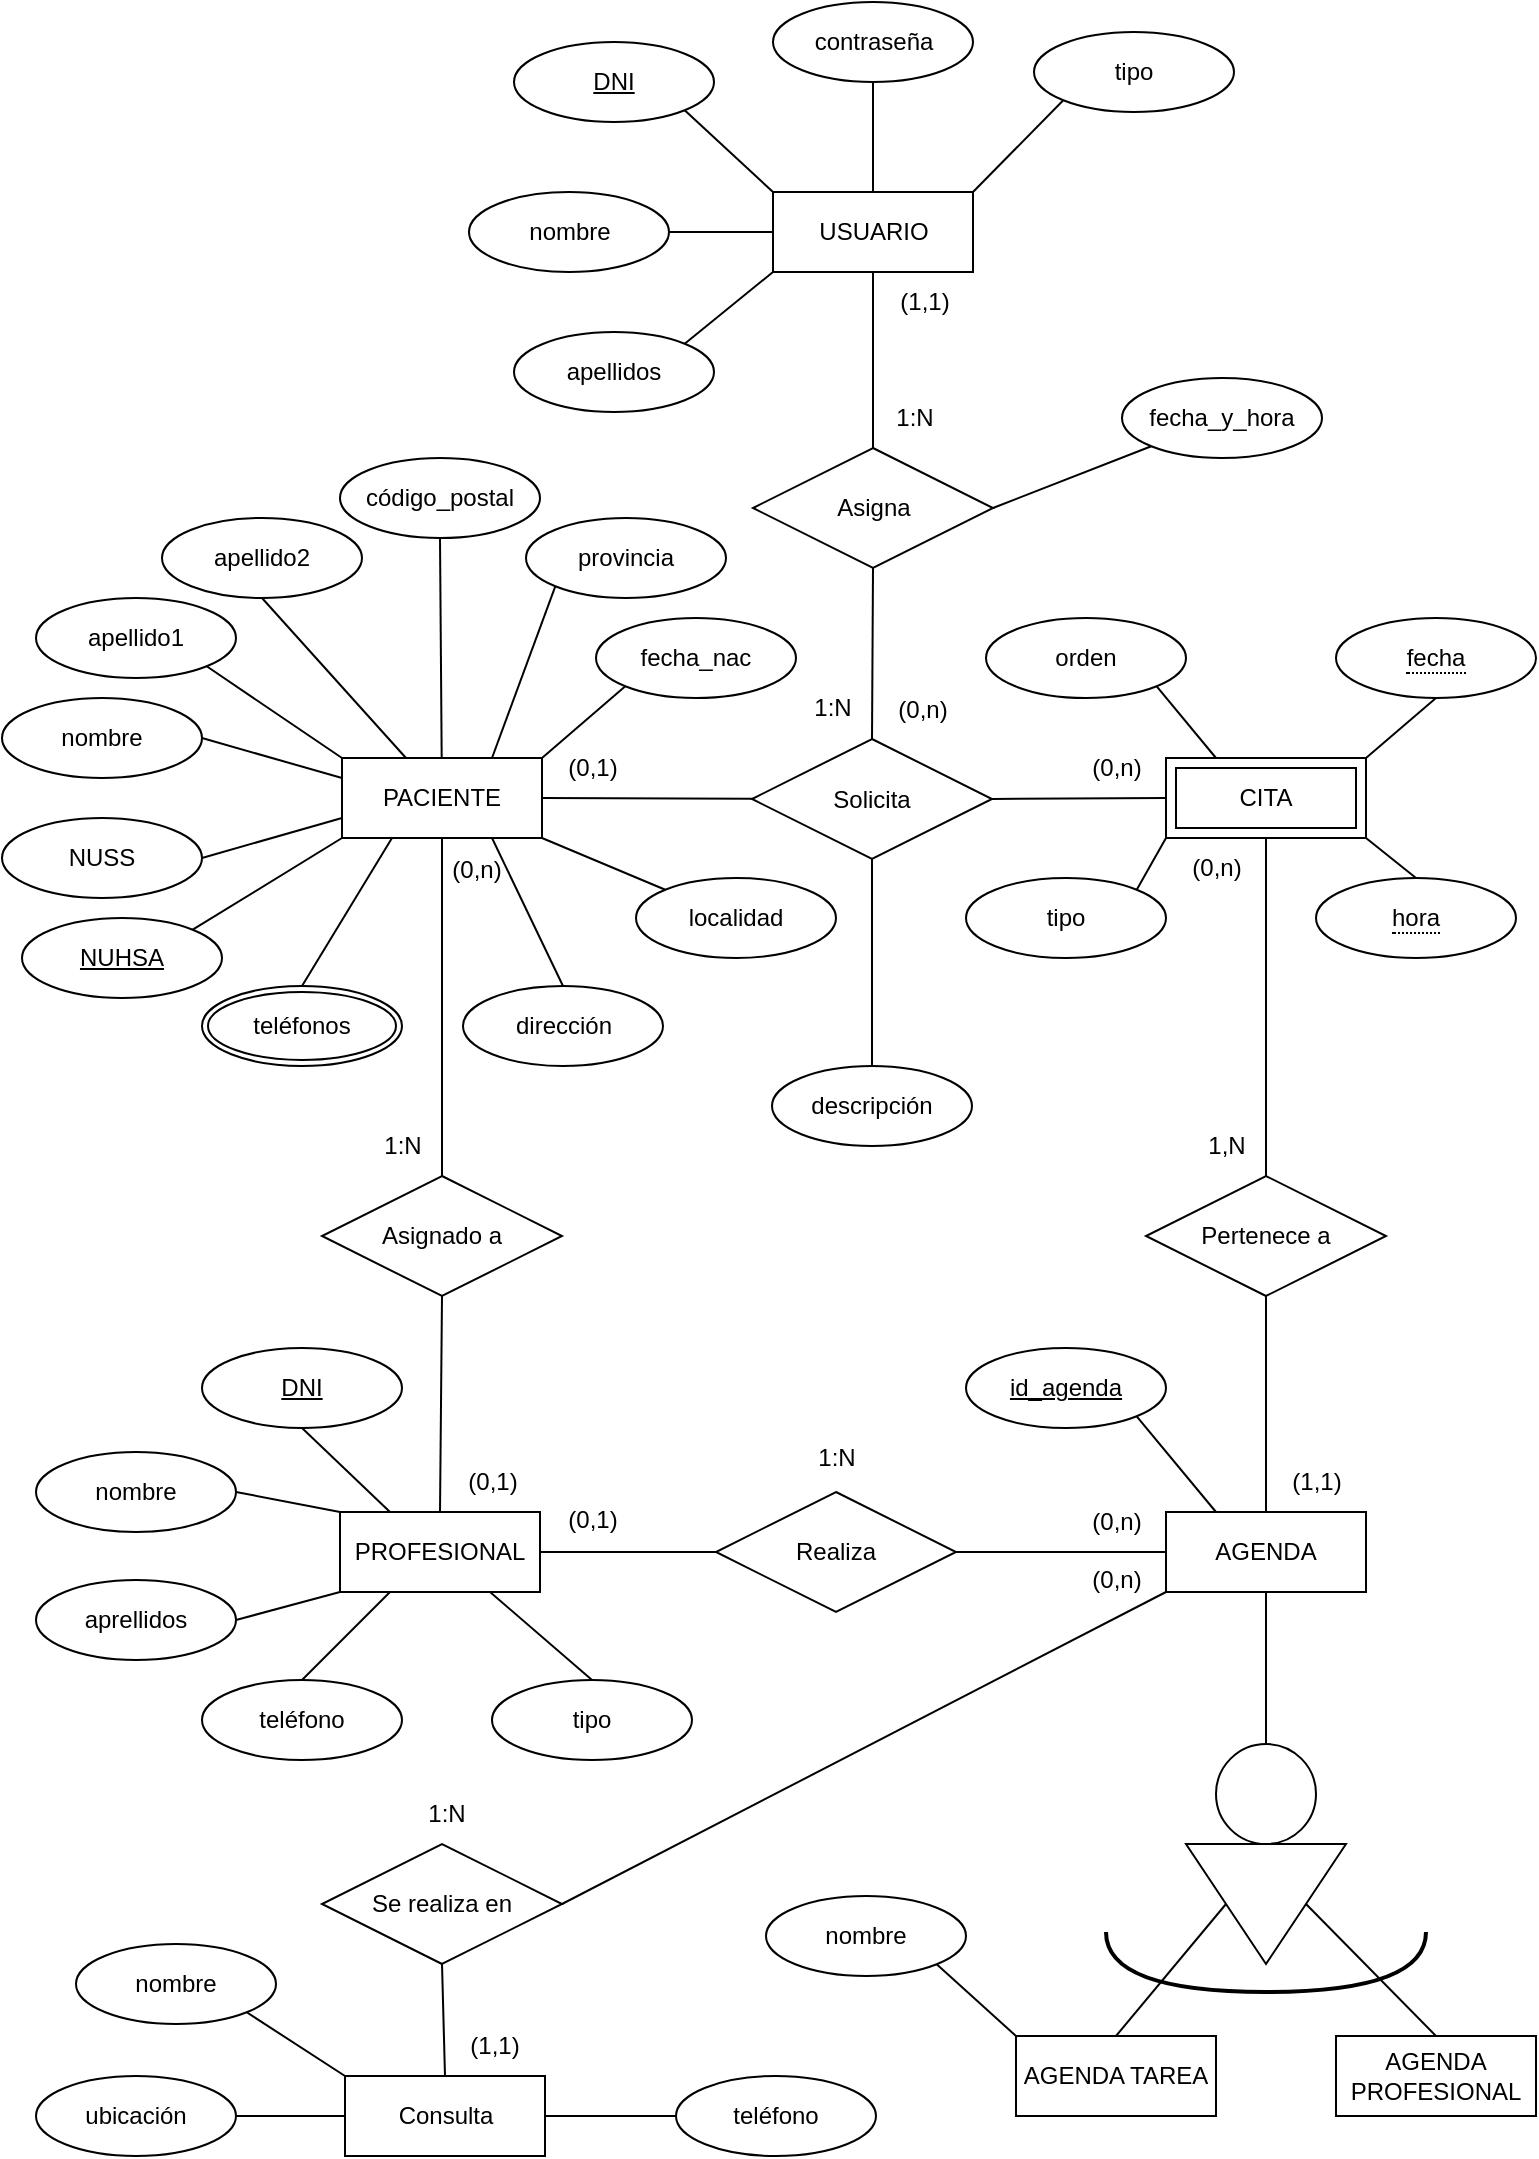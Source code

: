<mxfile version="20.5.3" type="github">
  <diagram id="R2lEEEUBdFMjLlhIrx00" name="Page-1">
    <mxGraphModel dx="1422" dy="715" grid="1" gridSize="10" guides="1" tooltips="1" connect="1" arrows="1" fold="1" page="1" pageScale="1" pageWidth="827" pageHeight="1169" math="0" shadow="0" extFonts="Permanent Marker^https://fonts.googleapis.com/css?family=Permanent+Marker">
      <root>
        <mxCell id="0" />
        <mxCell id="1" parent="0" />
        <mxCell id="TmSD7UhLPy2CCh7BKd5N-5" value="PACIENTE" style="whiteSpace=wrap;html=1;align=center;" parent="1" vertex="1">
          <mxGeometry x="194" y="413" width="100" height="40" as="geometry" />
        </mxCell>
        <mxCell id="TmSD7UhLPy2CCh7BKd5N-8" value="&lt;div&gt;Solicita&lt;/div&gt;" style="shape=rhombus;perimeter=rhombusPerimeter;whiteSpace=wrap;html=1;align=center;" parent="1" vertex="1">
          <mxGeometry x="399" y="403.5" width="120" height="60" as="geometry" />
        </mxCell>
        <mxCell id="TmSD7UhLPy2CCh7BKd5N-9" value="" style="endArrow=none;html=1;rounded=0;exitX=1;exitY=0.5;exitDx=0;exitDy=0;" parent="1" source="TmSD7UhLPy2CCh7BKd5N-5" target="TmSD7UhLPy2CCh7BKd5N-8" edge="1">
          <mxGeometry relative="1" as="geometry">
            <mxPoint x="351" y="633" as="sourcePoint" />
            <mxPoint x="511" y="633" as="targetPoint" />
          </mxGeometry>
        </mxCell>
        <mxCell id="TmSD7UhLPy2CCh7BKd5N-10" value="" style="endArrow=none;html=1;rounded=0;exitX=1;exitY=0.5;exitDx=0;exitDy=0;entryX=0;entryY=0.5;entryDx=0;entryDy=0;" parent="1" source="TmSD7UhLPy2CCh7BKd5N-8" target="TmSD7UhLPy2CCh7BKd5N-52" edge="1">
          <mxGeometry relative="1" as="geometry">
            <mxPoint x="351" y="633" as="sourcePoint" />
            <mxPoint x="671" y="433" as="targetPoint" />
          </mxGeometry>
        </mxCell>
        <mxCell id="TmSD7UhLPy2CCh7BKd5N-11" value="&lt;div&gt;descripción&lt;/div&gt;" style="ellipse;whiteSpace=wrap;html=1;align=center;" parent="1" vertex="1">
          <mxGeometry x="409" y="567" width="100" height="40" as="geometry" />
        </mxCell>
        <mxCell id="TmSD7UhLPy2CCh7BKd5N-12" value="" style="endArrow=none;html=1;rounded=0;entryX=0.5;entryY=1;entryDx=0;entryDy=0;" parent="1" source="TmSD7UhLPy2CCh7BKd5N-11" target="TmSD7UhLPy2CCh7BKd5N-8" edge="1">
          <mxGeometry relative="1" as="geometry">
            <mxPoint x="352" y="635.5" as="sourcePoint" />
            <mxPoint x="512" y="635.5" as="targetPoint" />
          </mxGeometry>
        </mxCell>
        <mxCell id="TmSD7UhLPy2CCh7BKd5N-13" value="(0,1)" style="text;html=1;align=center;verticalAlign=middle;resizable=0;points=[];autosize=1;strokeColor=none;fillColor=none;" parent="1" vertex="1">
          <mxGeometry x="294" y="403" width="50" height="30" as="geometry" />
        </mxCell>
        <mxCell id="TmSD7UhLPy2CCh7BKd5N-14" value="(0,n)" style="text;html=1;align=center;verticalAlign=middle;resizable=0;points=[];autosize=1;strokeColor=none;fillColor=none;" parent="1" vertex="1">
          <mxGeometry x="556" y="403" width="50" height="30" as="geometry" />
        </mxCell>
        <mxCell id="TmSD7UhLPy2CCh7BKd5N-17" value="1:N" style="text;html=1;align=center;verticalAlign=middle;resizable=0;points=[];autosize=1;strokeColor=none;fillColor=none;" parent="1" vertex="1">
          <mxGeometry x="419" y="373" width="40" height="30" as="geometry" />
        </mxCell>
        <mxCell id="TmSD7UhLPy2CCh7BKd5N-20" value="Pertenece a" style="shape=rhombus;perimeter=rhombusPerimeter;whiteSpace=wrap;html=1;align=center;direction=west;" parent="1" vertex="1">
          <mxGeometry x="596" y="622" width="120" height="60" as="geometry" />
        </mxCell>
        <mxCell id="TmSD7UhLPy2CCh7BKd5N-21" value="" style="endArrow=none;html=1;rounded=0;entryX=0.5;entryY=1;entryDx=0;entryDy=0;exitX=0.5;exitY=1;exitDx=0;exitDy=0;" parent="1" source="TmSD7UhLPy2CCh7BKd5N-52" target="TmSD7UhLPy2CCh7BKd5N-20" edge="1">
          <mxGeometry relative="1" as="geometry">
            <mxPoint x="706" y="365" as="sourcePoint" />
            <mxPoint x="716" y="475" as="targetPoint" />
          </mxGeometry>
        </mxCell>
        <mxCell id="TmSD7UhLPy2CCh7BKd5N-25" value="" style="endArrow=none;html=1;rounded=0;exitX=0.5;exitY=0;exitDx=0;exitDy=0;entryX=0.5;entryY=0;entryDx=0;entryDy=0;" parent="1" source="TmSD7UhLPy2CCh7BKd5N-20" target="TmSD7UhLPy2CCh7BKd5N-53" edge="1">
          <mxGeometry relative="1" as="geometry">
            <mxPoint x="791" y="870" as="sourcePoint" />
            <mxPoint x="1376" y="602" as="targetPoint" />
          </mxGeometry>
        </mxCell>
        <mxCell id="TmSD7UhLPy2CCh7BKd5N-27" value="&lt;div&gt;NUHSA&lt;/div&gt;" style="ellipse;whiteSpace=wrap;html=1;align=center;fontStyle=4;" parent="1" vertex="1">
          <mxGeometry x="34" y="493" width="100" height="40" as="geometry" />
        </mxCell>
        <mxCell id="TmSD7UhLPy2CCh7BKd5N-28" value="&lt;div&gt;NUSS&lt;/div&gt;" style="ellipse;whiteSpace=wrap;html=1;align=center;" parent="1" vertex="1">
          <mxGeometry x="24" y="443" width="100" height="40" as="geometry" />
        </mxCell>
        <mxCell id="TmSD7UhLPy2CCh7BKd5N-30" value="" style="endArrow=none;html=1;rounded=0;exitX=1;exitY=0;exitDx=0;exitDy=0;entryX=0;entryY=1;entryDx=0;entryDy=0;" parent="1" source="TmSD7UhLPy2CCh7BKd5N-27" target="TmSD7UhLPy2CCh7BKd5N-5" edge="1">
          <mxGeometry relative="1" as="geometry">
            <mxPoint x="244" y="563" as="sourcePoint" />
            <mxPoint x="454" y="543" as="targetPoint" />
          </mxGeometry>
        </mxCell>
        <mxCell id="TmSD7UhLPy2CCh7BKd5N-33" value="" style="endArrow=none;html=1;rounded=0;exitX=1;exitY=0.5;exitDx=0;exitDy=0;" parent="1" source="TmSD7UhLPy2CCh7BKd5N-28" edge="1">
          <mxGeometry relative="1" as="geometry">
            <mxPoint x="294" y="643" as="sourcePoint" />
            <mxPoint x="194" y="443" as="targetPoint" />
          </mxGeometry>
        </mxCell>
        <mxCell id="TmSD7UhLPy2CCh7BKd5N-34" value="nombre" style="ellipse;whiteSpace=wrap;html=1;align=center;" parent="1" vertex="1">
          <mxGeometry x="24" y="383" width="100" height="40" as="geometry" />
        </mxCell>
        <mxCell id="TmSD7UhLPy2CCh7BKd5N-35" value="apellido1" style="ellipse;whiteSpace=wrap;html=1;align=center;" parent="1" vertex="1">
          <mxGeometry x="41" y="333" width="100" height="40" as="geometry" />
        </mxCell>
        <mxCell id="TmSD7UhLPy2CCh7BKd5N-36" value="&lt;div&gt;apellido2&lt;/div&gt;" style="ellipse;whiteSpace=wrap;html=1;align=center;" parent="1" vertex="1">
          <mxGeometry x="104" y="293" width="100" height="40" as="geometry" />
        </mxCell>
        <mxCell id="TmSD7UhLPy2CCh7BKd5N-37" value="" style="endArrow=none;html=1;rounded=0;exitX=1;exitY=0.5;exitDx=0;exitDy=0;" parent="1" source="TmSD7UhLPy2CCh7BKd5N-34" edge="1">
          <mxGeometry relative="1" as="geometry">
            <mxPoint x="294" y="573" as="sourcePoint" />
            <mxPoint x="194" y="423" as="targetPoint" />
          </mxGeometry>
        </mxCell>
        <mxCell id="TmSD7UhLPy2CCh7BKd5N-38" value="" style="endArrow=none;html=1;rounded=0;entryX=0;entryY=0;entryDx=0;entryDy=0;exitX=1;exitY=1;exitDx=0;exitDy=0;" parent="1" source="TmSD7UhLPy2CCh7BKd5N-35" target="TmSD7UhLPy2CCh7BKd5N-5" edge="1">
          <mxGeometry relative="1" as="geometry">
            <mxPoint x="124" y="357" as="sourcePoint" />
            <mxPoint x="454" y="573" as="targetPoint" />
          </mxGeometry>
        </mxCell>
        <mxCell id="TmSD7UhLPy2CCh7BKd5N-39" value="" style="endArrow=none;html=1;rounded=0;exitX=0.5;exitY=1;exitDx=0;exitDy=0;" parent="1" source="TmSD7UhLPy2CCh7BKd5N-36" target="TmSD7UhLPy2CCh7BKd5N-5" edge="1">
          <mxGeometry relative="1" as="geometry">
            <mxPoint x="294" y="573" as="sourcePoint" />
            <mxPoint x="454" y="573" as="targetPoint" />
          </mxGeometry>
        </mxCell>
        <mxCell id="TmSD7UhLPy2CCh7BKd5N-40" value="teléfonos" style="ellipse;shape=doubleEllipse;margin=3;whiteSpace=wrap;html=1;align=center;" parent="1" vertex="1">
          <mxGeometry x="124" y="527" width="100" height="40" as="geometry" />
        </mxCell>
        <mxCell id="TmSD7UhLPy2CCh7BKd5N-41" value="" style="endArrow=none;html=1;rounded=0;exitX=0.5;exitY=0;exitDx=0;exitDy=0;entryX=0.25;entryY=1;entryDx=0;entryDy=0;" parent="1" source="TmSD7UhLPy2CCh7BKd5N-40" target="TmSD7UhLPy2CCh7BKd5N-5" edge="1">
          <mxGeometry relative="1" as="geometry">
            <mxPoint x="294" y="573" as="sourcePoint" />
            <mxPoint x="454" y="573" as="targetPoint" />
          </mxGeometry>
        </mxCell>
        <mxCell id="TmSD7UhLPy2CCh7BKd5N-42" value="dirección" style="ellipse;whiteSpace=wrap;html=1;align=center;" parent="1" vertex="1">
          <mxGeometry x="254.5" y="527" width="100" height="40" as="geometry" />
        </mxCell>
        <mxCell id="TmSD7UhLPy2CCh7BKd5N-43" value="código_postal" style="ellipse;whiteSpace=wrap;html=1;align=center;" parent="1" vertex="1">
          <mxGeometry x="193" y="263" width="100" height="40" as="geometry" />
        </mxCell>
        <mxCell id="TmSD7UhLPy2CCh7BKd5N-44" value="&lt;div&gt;localidad&lt;/div&gt;" style="ellipse;whiteSpace=wrap;html=1;align=center;" parent="1" vertex="1">
          <mxGeometry x="341" y="473" width="100" height="40" as="geometry" />
        </mxCell>
        <mxCell id="TmSD7UhLPy2CCh7BKd5N-45" value="provincia" style="ellipse;whiteSpace=wrap;html=1;align=center;" parent="1" vertex="1">
          <mxGeometry x="286" y="293" width="100" height="40" as="geometry" />
        </mxCell>
        <mxCell id="TmSD7UhLPy2CCh7BKd5N-46" value="" style="endArrow=none;html=1;rounded=0;entryX=0.5;entryY=1;entryDx=0;entryDy=0;" parent="1" source="TmSD7UhLPy2CCh7BKd5N-5" target="TmSD7UhLPy2CCh7BKd5N-43" edge="1">
          <mxGeometry relative="1" as="geometry">
            <mxPoint x="324" y="573" as="sourcePoint" />
            <mxPoint x="484" y="573" as="targetPoint" />
          </mxGeometry>
        </mxCell>
        <mxCell id="TmSD7UhLPy2CCh7BKd5N-47" value="" style="endArrow=none;html=1;rounded=0;entryX=0;entryY=1;entryDx=0;entryDy=0;exitX=0.75;exitY=0;exitDx=0;exitDy=0;" parent="1" source="TmSD7UhLPy2CCh7BKd5N-5" target="TmSD7UhLPy2CCh7BKd5N-45" edge="1">
          <mxGeometry relative="1" as="geometry">
            <mxPoint x="294" y="413" as="sourcePoint" />
            <mxPoint x="484" y="573" as="targetPoint" />
          </mxGeometry>
        </mxCell>
        <mxCell id="TmSD7UhLPy2CCh7BKd5N-48" value="" style="endArrow=none;html=1;rounded=0;exitX=0.75;exitY=1;exitDx=0;exitDy=0;entryX=0.5;entryY=0;entryDx=0;entryDy=0;" parent="1" source="TmSD7UhLPy2CCh7BKd5N-5" target="TmSD7UhLPy2CCh7BKd5N-42" edge="1">
          <mxGeometry relative="1" as="geometry">
            <mxPoint x="324" y="573" as="sourcePoint" />
            <mxPoint x="484" y="573" as="targetPoint" />
          </mxGeometry>
        </mxCell>
        <mxCell id="TmSD7UhLPy2CCh7BKd5N-49" value="" style="endArrow=none;html=1;rounded=0;exitX=1;exitY=1;exitDx=0;exitDy=0;entryX=0;entryY=0;entryDx=0;entryDy=0;" parent="1" source="TmSD7UhLPy2CCh7BKd5N-5" target="TmSD7UhLPy2CCh7BKd5N-44" edge="1">
          <mxGeometry relative="1" as="geometry">
            <mxPoint x="324" y="573" as="sourcePoint" />
            <mxPoint x="484" y="573" as="targetPoint" />
          </mxGeometry>
        </mxCell>
        <mxCell id="TmSD7UhLPy2CCh7BKd5N-50" value="tipo" style="ellipse;whiteSpace=wrap;html=1;align=center;direction=west;" parent="1" vertex="1">
          <mxGeometry x="506" y="473" width="100" height="40" as="geometry" />
        </mxCell>
        <mxCell id="TmSD7UhLPy2CCh7BKd5N-51" value="&lt;span style=&quot;border-bottom: 1px dotted&quot;&gt;hora&lt;/span&gt;" style="ellipse;whiteSpace=wrap;html=1;align=center;" parent="1" vertex="1">
          <mxGeometry x="681" y="473" width="100" height="40" as="geometry" />
        </mxCell>
        <mxCell id="TmSD7UhLPy2CCh7BKd5N-52" value="CITA" style="shape=ext;margin=3;double=1;whiteSpace=wrap;html=1;align=center;" parent="1" vertex="1">
          <mxGeometry x="606" y="413" width="100" height="40" as="geometry" />
        </mxCell>
        <mxCell id="TmSD7UhLPy2CCh7BKd5N-53" value="&lt;div&gt;AGENDA&lt;/div&gt;" style="whiteSpace=wrap;html=1;align=center;" parent="1" vertex="1">
          <mxGeometry x="606" y="790" width="100" height="40" as="geometry" />
        </mxCell>
        <mxCell id="TmSD7UhLPy2CCh7BKd5N-54" value="(0,n)" style="text;html=1;align=center;verticalAlign=middle;resizable=0;points=[];autosize=1;strokeColor=none;fillColor=none;" parent="1" vertex="1">
          <mxGeometry x="606" y="453" width="50" height="30" as="geometry" />
        </mxCell>
        <mxCell id="TmSD7UhLPy2CCh7BKd5N-56" value="&lt;span style=&quot;border-bottom: 1px dotted&quot;&gt;fecha&lt;/span&gt;" style="ellipse;whiteSpace=wrap;html=1;align=center;" parent="1" vertex="1">
          <mxGeometry x="691" y="343" width="100" height="40" as="geometry" />
        </mxCell>
        <mxCell id="TmSD7UhLPy2CCh7BKd5N-57" value="" style="endArrow=none;html=1;rounded=0;exitX=0;exitY=1;exitDx=0;exitDy=0;entryX=0;entryY=1;entryDx=0;entryDy=0;" parent="1" source="TmSD7UhLPy2CCh7BKd5N-52" target="TmSD7UhLPy2CCh7BKd5N-50" edge="1">
          <mxGeometry relative="1" as="geometry">
            <mxPoint x="671" y="573" as="sourcePoint" />
            <mxPoint x="831" y="573" as="targetPoint" />
          </mxGeometry>
        </mxCell>
        <mxCell id="TmSD7UhLPy2CCh7BKd5N-58" value="" style="endArrow=none;html=1;rounded=0;exitX=1;exitY=1;exitDx=0;exitDy=0;entryX=0.5;entryY=0;entryDx=0;entryDy=0;" parent="1" source="TmSD7UhLPy2CCh7BKd5N-52" target="TmSD7UhLPy2CCh7BKd5N-51" edge="1">
          <mxGeometry relative="1" as="geometry">
            <mxPoint x="671" y="573" as="sourcePoint" />
            <mxPoint x="831" y="573" as="targetPoint" />
          </mxGeometry>
        </mxCell>
        <mxCell id="TmSD7UhLPy2CCh7BKd5N-59" value="" style="endArrow=none;html=1;rounded=0;exitX=0.5;exitY=1;exitDx=0;exitDy=0;entryX=1;entryY=0;entryDx=0;entryDy=0;" parent="1" source="TmSD7UhLPy2CCh7BKd5N-56" target="TmSD7UhLPy2CCh7BKd5N-52" edge="1">
          <mxGeometry relative="1" as="geometry">
            <mxPoint x="671" y="573" as="sourcePoint" />
            <mxPoint x="831" y="573" as="targetPoint" />
          </mxGeometry>
        </mxCell>
        <mxCell id="TmSD7UhLPy2CCh7BKd5N-60" value="1,N" style="text;html=1;align=center;verticalAlign=middle;resizable=0;points=[];autosize=1;strokeColor=none;fillColor=none;" parent="1" vertex="1">
          <mxGeometry x="616" y="592" width="40" height="30" as="geometry" />
        </mxCell>
        <mxCell id="TmSD7UhLPy2CCh7BKd5N-62" value="" style="endArrow=none;html=1;rounded=0;exitX=1;exitY=1;exitDx=0;exitDy=0;entryX=0.25;entryY=0;entryDx=0;entryDy=0;" parent="1" source="TmSD7UhLPy2CCh7BKd5N-63" target="TmSD7UhLPy2CCh7BKd5N-52" edge="1">
          <mxGeometry relative="1" as="geometry">
            <mxPoint x="631" y="323" as="sourcePoint" />
            <mxPoint x="971" y="473" as="targetPoint" />
          </mxGeometry>
        </mxCell>
        <mxCell id="TmSD7UhLPy2CCh7BKd5N-63" value="orden" style="ellipse;whiteSpace=wrap;html=1;align=center;" parent="1" vertex="1">
          <mxGeometry x="516" y="343" width="100" height="40" as="geometry" />
        </mxCell>
        <mxCell id="TmSD7UhLPy2CCh7BKd5N-70" value="(1,1)" style="text;html=1;align=center;verticalAlign=middle;resizable=0;points=[];autosize=1;strokeColor=none;fillColor=none;" parent="1" vertex="1">
          <mxGeometry x="656" y="760" width="50" height="30" as="geometry" />
        </mxCell>
        <mxCell id="TmSD7UhLPy2CCh7BKd5N-71" value="" style="triangle;whiteSpace=wrap;html=1;direction=south;" parent="1" vertex="1">
          <mxGeometry x="616" y="956" width="80" height="60" as="geometry" />
        </mxCell>
        <mxCell id="TmSD7UhLPy2CCh7BKd5N-72" value="" style="endArrow=none;html=1;rounded=0;exitX=0.5;exitY=1;exitDx=0;exitDy=0;entryX=0.5;entryY=0;entryDx=0;entryDy=0;" parent="1" source="TmSD7UhLPy2CCh7BKd5N-53" target="TmSD7UhLPy2CCh7BKd5N-116" edge="1">
          <mxGeometry relative="1" as="geometry">
            <mxPoint x="776" y="800" as="sourcePoint" />
            <mxPoint x="656" y="895" as="targetPoint" />
          </mxGeometry>
        </mxCell>
        <mxCell id="TmSD7UhLPy2CCh7BKd5N-74" value="AGENDA PROFESIONAL" style="whiteSpace=wrap;html=1;align=center;" parent="1" vertex="1">
          <mxGeometry x="691" y="1052" width="100" height="40" as="geometry" />
        </mxCell>
        <mxCell id="TmSD7UhLPy2CCh7BKd5N-75" value="AGENDA TAREA" style="whiteSpace=wrap;html=1;align=center;" parent="1" vertex="1">
          <mxGeometry x="531" y="1052" width="100" height="40" as="geometry" />
        </mxCell>
        <mxCell id="TmSD7UhLPy2CCh7BKd5N-76" value="" style="endArrow=none;html=1;rounded=0;exitX=0.5;exitY=1;exitDx=0;exitDy=0;entryX=0.5;entryY=0;entryDx=0;entryDy=0;" parent="1" source="TmSD7UhLPy2CCh7BKd5N-71" target="TmSD7UhLPy2CCh7BKd5N-75" edge="1">
          <mxGeometry relative="1" as="geometry">
            <mxPoint x="776" y="876" as="sourcePoint" />
            <mxPoint x="566" y="1042" as="targetPoint" />
          </mxGeometry>
        </mxCell>
        <mxCell id="TmSD7UhLPy2CCh7BKd5N-77" value="" style="endArrow=none;html=1;rounded=0;exitX=0.5;exitY=0;exitDx=0;exitDy=0;entryX=0.5;entryY=0;entryDx=0;entryDy=0;" parent="1" source="TmSD7UhLPy2CCh7BKd5N-71" target="TmSD7UhLPy2CCh7BKd5N-74" edge="1">
          <mxGeometry relative="1" as="geometry">
            <mxPoint x="776" y="876" as="sourcePoint" />
            <mxPoint x="751" y="1052" as="targetPoint" />
          </mxGeometry>
        </mxCell>
        <mxCell id="TmSD7UhLPy2CCh7BKd5N-78" value="" style="endArrow=none;html=1;rounded=0;edgeStyle=orthogonalEdgeStyle;curved=1;strokeWidth=2;" parent="1" edge="1">
          <mxGeometry width="50" height="50" relative="1" as="geometry">
            <mxPoint x="576" y="1000" as="sourcePoint" />
            <mxPoint x="736" y="1000" as="targetPoint" />
            <Array as="points">
              <mxPoint x="576" y="1030" />
              <mxPoint x="736" y="1030" />
            </Array>
          </mxGeometry>
        </mxCell>
        <mxCell id="TmSD7UhLPy2CCh7BKd5N-91" value="PROFESIONAL" style="whiteSpace=wrap;html=1;align=center;" parent="1" vertex="1">
          <mxGeometry x="193" y="790" width="100" height="40" as="geometry" />
        </mxCell>
        <mxCell id="TmSD7UhLPy2CCh7BKd5N-92" value="" style="endArrow=none;html=1;rounded=0;exitX=0;exitY=0.5;exitDx=0;exitDy=0;entryX=1;entryY=0.5;entryDx=0;entryDy=0;" parent="1" source="TmSD7UhLPy2CCh7BKd5N-103" target="TmSD7UhLPy2CCh7BKd5N-91" edge="1">
          <mxGeometry relative="1" as="geometry">
            <mxPoint x="324" y="695" as="sourcePoint" />
            <mxPoint x="624" y="585" as="targetPoint" />
          </mxGeometry>
        </mxCell>
        <mxCell id="TmSD7UhLPy2CCh7BKd5N-93" value="&lt;div&gt;nombre&lt;/div&gt;" style="ellipse;whiteSpace=wrap;html=1;align=center;" parent="1" vertex="1">
          <mxGeometry x="41" y="760" width="100" height="40" as="geometry" />
        </mxCell>
        <mxCell id="TmSD7UhLPy2CCh7BKd5N-94" value="aprellidos" style="ellipse;whiteSpace=wrap;html=1;align=center;" parent="1" vertex="1">
          <mxGeometry x="41" y="824" width="100" height="40" as="geometry" />
        </mxCell>
        <mxCell id="TmSD7UhLPy2CCh7BKd5N-95" value="teléfono" style="ellipse;whiteSpace=wrap;html=1;align=center;" parent="1" vertex="1">
          <mxGeometry x="124" y="874" width="100" height="40" as="geometry" />
        </mxCell>
        <mxCell id="TmSD7UhLPy2CCh7BKd5N-96" value="&lt;div&gt;tipo&lt;/div&gt;" style="ellipse;whiteSpace=wrap;html=1;align=center;" parent="1" vertex="1">
          <mxGeometry x="269" y="874" width="100" height="40" as="geometry" />
        </mxCell>
        <mxCell id="TmSD7UhLPy2CCh7BKd5N-97" value="" style="endArrow=none;html=1;rounded=0;strokeWidth=1;curved=1;exitX=0;exitY=0;exitDx=0;exitDy=0;entryX=1;entryY=0.5;entryDx=0;entryDy=0;" parent="1" source="TmSD7UhLPy2CCh7BKd5N-91" target="TmSD7UhLPy2CCh7BKd5N-93" edge="1">
          <mxGeometry relative="1" as="geometry">
            <mxPoint x="224" y="765" as="sourcePoint" />
            <mxPoint x="424" y="735" as="targetPoint" />
          </mxGeometry>
        </mxCell>
        <mxCell id="TmSD7UhLPy2CCh7BKd5N-98" value="" style="endArrow=none;html=1;rounded=0;strokeWidth=1;curved=1;exitX=0;exitY=1;exitDx=0;exitDy=0;entryX=1;entryY=0.5;entryDx=0;entryDy=0;" parent="1" source="TmSD7UhLPy2CCh7BKd5N-91" target="TmSD7UhLPy2CCh7BKd5N-94" edge="1">
          <mxGeometry relative="1" as="geometry">
            <mxPoint x="264" y="735" as="sourcePoint" />
            <mxPoint x="424" y="735" as="targetPoint" />
          </mxGeometry>
        </mxCell>
        <mxCell id="TmSD7UhLPy2CCh7BKd5N-99" value="" style="endArrow=none;html=1;rounded=0;strokeWidth=1;curved=1;exitX=0.25;exitY=1;exitDx=0;exitDy=0;entryX=0.5;entryY=0;entryDx=0;entryDy=0;" parent="1" source="TmSD7UhLPy2CCh7BKd5N-91" target="TmSD7UhLPy2CCh7BKd5N-95" edge="1">
          <mxGeometry relative="1" as="geometry">
            <mxPoint x="264" y="735" as="sourcePoint" />
            <mxPoint x="424" y="735" as="targetPoint" />
          </mxGeometry>
        </mxCell>
        <mxCell id="TmSD7UhLPy2CCh7BKd5N-100" value="" style="endArrow=none;html=1;rounded=0;strokeWidth=1;curved=1;exitX=0.75;exitY=1;exitDx=0;exitDy=0;entryX=0.5;entryY=0;entryDx=0;entryDy=0;" parent="1" source="TmSD7UhLPy2CCh7BKd5N-91" target="TmSD7UhLPy2CCh7BKd5N-96" edge="1">
          <mxGeometry relative="1" as="geometry">
            <mxPoint x="264" y="735" as="sourcePoint" />
            <mxPoint x="424" y="735" as="targetPoint" />
          </mxGeometry>
        </mxCell>
        <mxCell id="TmSD7UhLPy2CCh7BKd5N-101" value="&lt;u&gt;DNI&lt;/u&gt;" style="ellipse;whiteSpace=wrap;html=1;align=center;" parent="1" vertex="1">
          <mxGeometry x="124" y="708" width="100" height="40" as="geometry" />
        </mxCell>
        <mxCell id="TmSD7UhLPy2CCh7BKd5N-102" value="" style="endArrow=none;html=1;rounded=0;strokeWidth=1;curved=1;exitX=0.5;exitY=1;exitDx=0;exitDy=0;entryX=0.25;entryY=0;entryDx=0;entryDy=0;" parent="1" source="TmSD7UhLPy2CCh7BKd5N-101" target="TmSD7UhLPy2CCh7BKd5N-91" edge="1">
          <mxGeometry relative="1" as="geometry">
            <mxPoint x="264" y="775" as="sourcePoint" />
            <mxPoint x="424" y="775" as="targetPoint" />
          </mxGeometry>
        </mxCell>
        <mxCell id="TmSD7UhLPy2CCh7BKd5N-103" value="Realiza" style="shape=rhombus;perimeter=rhombusPerimeter;whiteSpace=wrap;html=1;align=center;" parent="1" vertex="1">
          <mxGeometry x="381" y="780" width="120" height="60" as="geometry" />
        </mxCell>
        <mxCell id="TmSD7UhLPy2CCh7BKd5N-104" value="" style="endArrow=none;html=1;rounded=0;strokeWidth=1;curved=1;entryX=0;entryY=0.5;entryDx=0;entryDy=0;exitX=1;exitY=0.5;exitDx=0;exitDy=0;" parent="1" source="TmSD7UhLPy2CCh7BKd5N-103" target="TmSD7UhLPy2CCh7BKd5N-53" edge="1">
          <mxGeometry relative="1" as="geometry">
            <mxPoint x="231" y="875" as="sourcePoint" />
            <mxPoint x="391" y="875" as="targetPoint" />
          </mxGeometry>
        </mxCell>
        <mxCell id="TmSD7UhLPy2CCh7BKd5N-105" value="Asignado a" style="shape=rhombus;perimeter=rhombusPerimeter;whiteSpace=wrap;html=1;align=center;" parent="1" vertex="1">
          <mxGeometry x="184" y="622" width="120" height="60" as="geometry" />
        </mxCell>
        <mxCell id="TmSD7UhLPy2CCh7BKd5N-106" value="" style="endArrow=none;html=1;rounded=0;strokeWidth=1;curved=1;exitX=0.5;exitY=0;exitDx=0;exitDy=0;entryX=0.5;entryY=1;entryDx=0;entryDy=0;" parent="1" source="TmSD7UhLPy2CCh7BKd5N-105" target="TmSD7UhLPy2CCh7BKd5N-5" edge="1">
          <mxGeometry relative="1" as="geometry">
            <mxPoint x="331" y="565" as="sourcePoint" />
            <mxPoint x="491" y="565" as="targetPoint" />
          </mxGeometry>
        </mxCell>
        <mxCell id="TmSD7UhLPy2CCh7BKd5N-107" value="" style="endArrow=none;html=1;rounded=0;strokeWidth=1;curved=1;exitX=0.5;exitY=1;exitDx=0;exitDy=0;entryX=0.5;entryY=0;entryDx=0;entryDy=0;" parent="1" source="TmSD7UhLPy2CCh7BKd5N-105" target="TmSD7UhLPy2CCh7BKd5N-91" edge="1">
          <mxGeometry relative="1" as="geometry">
            <mxPoint x="331" y="565" as="sourcePoint" />
            <mxPoint x="491" y="565" as="targetPoint" />
          </mxGeometry>
        </mxCell>
        <mxCell id="TmSD7UhLPy2CCh7BKd5N-108" value="nombre" style="ellipse;whiteSpace=wrap;html=1;align=center;" parent="1" vertex="1">
          <mxGeometry x="406" y="982" width="100" height="40" as="geometry" />
        </mxCell>
        <mxCell id="TmSD7UhLPy2CCh7BKd5N-109" value="" style="endArrow=none;html=1;rounded=0;strokeWidth=1;curved=1;exitX=1;exitY=1;exitDx=0;exitDy=0;entryX=0;entryY=0;entryDx=0;entryDy=0;" parent="1" source="TmSD7UhLPy2CCh7BKd5N-108" target="TmSD7UhLPy2CCh7BKd5N-75" edge="1">
          <mxGeometry relative="1" as="geometry">
            <mxPoint x="466" y="1177" as="sourcePoint" />
            <mxPoint x="626" y="1177" as="targetPoint" />
          </mxGeometry>
        </mxCell>
        <mxCell id="TmSD7UhLPy2CCh7BKd5N-110" value="(0,n)" style="text;html=1;align=center;verticalAlign=middle;resizable=0;points=[];autosize=1;strokeColor=none;fillColor=none;" parent="1" vertex="1">
          <mxGeometry x="236" y="454" width="50" height="30" as="geometry" />
        </mxCell>
        <mxCell id="TmSD7UhLPy2CCh7BKd5N-111" value="(0,1)" style="text;html=1;align=center;verticalAlign=middle;resizable=0;points=[];autosize=1;strokeColor=none;fillColor=none;" parent="1" vertex="1">
          <mxGeometry x="244" y="760" width="50" height="30" as="geometry" />
        </mxCell>
        <mxCell id="TmSD7UhLPy2CCh7BKd5N-112" value="1:N" style="text;html=1;align=center;verticalAlign=middle;resizable=0;points=[];autosize=1;strokeColor=none;fillColor=none;" parent="1" vertex="1">
          <mxGeometry x="204" y="592" width="40" height="30" as="geometry" />
        </mxCell>
        <mxCell id="TmSD7UhLPy2CCh7BKd5N-113" value="(0,1)" style="text;html=1;align=center;verticalAlign=middle;resizable=0;points=[];autosize=1;strokeColor=none;fillColor=none;" parent="1" vertex="1">
          <mxGeometry x="294" y="779" width="50" height="30" as="geometry" />
        </mxCell>
        <mxCell id="TmSD7UhLPy2CCh7BKd5N-114" value="(0,n)" style="text;html=1;align=center;verticalAlign=middle;resizable=0;points=[];autosize=1;strokeColor=none;fillColor=none;" parent="1" vertex="1">
          <mxGeometry x="556" y="780" width="50" height="30" as="geometry" />
        </mxCell>
        <mxCell id="TmSD7UhLPy2CCh7BKd5N-115" value="1:N" style="text;html=1;align=center;verticalAlign=middle;resizable=0;points=[];autosize=1;strokeColor=none;fillColor=none;" parent="1" vertex="1">
          <mxGeometry x="421" y="748" width="40" height="30" as="geometry" />
        </mxCell>
        <mxCell id="TmSD7UhLPy2CCh7BKd5N-116" value="" style="ellipse;whiteSpace=wrap;html=1;aspect=fixed;" parent="1" vertex="1">
          <mxGeometry x="631" y="906" width="50" height="50" as="geometry" />
        </mxCell>
        <mxCell id="CRbmaLVPum_Gk4sRa5jC-1" value="&lt;div&gt;Consulta&lt;/div&gt;" style="whiteSpace=wrap;html=1;align=center;direction=west;" parent="1" vertex="1">
          <mxGeometry x="195.5" y="1072" width="100" height="40" as="geometry" />
        </mxCell>
        <mxCell id="CRbmaLVPum_Gk4sRa5jC-2" value="&lt;div&gt;nombre&lt;/div&gt;" style="ellipse;whiteSpace=wrap;html=1;align=center;direction=east;" parent="1" vertex="1">
          <mxGeometry x="61" y="1006" width="100" height="40" as="geometry" />
        </mxCell>
        <mxCell id="CRbmaLVPum_Gk4sRa5jC-3" value="ubicación" style="ellipse;whiteSpace=wrap;html=1;align=center;direction=west;" parent="1" vertex="1">
          <mxGeometry x="41" y="1072" width="100" height="40" as="geometry" />
        </mxCell>
        <mxCell id="CRbmaLVPum_Gk4sRa5jC-4" value="" style="endArrow=none;html=1;rounded=0;exitX=1;exitY=1;exitDx=0;exitDy=0;entryX=1;entryY=1;entryDx=0;entryDy=0;" parent="1" source="CRbmaLVPum_Gk4sRa5jC-2" target="CRbmaLVPum_Gk4sRa5jC-1" edge="1">
          <mxGeometry relative="1" as="geometry">
            <mxPoint x="169" y="1106" as="sourcePoint" />
            <mxPoint x="329" y="1106" as="targetPoint" />
          </mxGeometry>
        </mxCell>
        <mxCell id="CRbmaLVPum_Gk4sRa5jC-6" value="" style="endArrow=none;html=1;rounded=0;entryX=0;entryY=0.5;entryDx=0;entryDy=0;exitX=1;exitY=0.5;exitDx=0;exitDy=0;" parent="1" source="CRbmaLVPum_Gk4sRa5jC-1" target="CRbmaLVPum_Gk4sRa5jC-3" edge="1">
          <mxGeometry relative="1" as="geometry">
            <mxPoint x="201" y="1112" as="sourcePoint" />
            <mxPoint x="329" y="1106" as="targetPoint" />
          </mxGeometry>
        </mxCell>
        <mxCell id="CRbmaLVPum_Gk4sRa5jC-7" value="Se realiza en" style="shape=rhombus;perimeter=rhombusPerimeter;whiteSpace=wrap;html=1;align=center;direction=west;" parent="1" vertex="1">
          <mxGeometry x="184" y="956" width="120" height="60" as="geometry" />
        </mxCell>
        <mxCell id="CRbmaLVPum_Gk4sRa5jC-8" value="" style="endArrow=none;html=1;rounded=0;exitX=0;exitY=1;exitDx=0;exitDy=0;entryX=0;entryY=0.5;entryDx=0;entryDy=0;" parent="1" source="TmSD7UhLPy2CCh7BKd5N-53" target="CRbmaLVPum_Gk4sRa5jC-7" edge="1">
          <mxGeometry relative="1" as="geometry">
            <mxPoint x="254" y="1765" as="sourcePoint" />
            <mxPoint x="160.5" y="1210" as="targetPoint" />
          </mxGeometry>
        </mxCell>
        <mxCell id="CRbmaLVPum_Gk4sRa5jC-9" value="" style="endArrow=none;html=1;rounded=0;exitX=0.5;exitY=0;exitDx=0;exitDy=0;entryX=0.5;entryY=1;entryDx=0;entryDy=0;" parent="1" source="CRbmaLVPum_Gk4sRa5jC-7" target="CRbmaLVPum_Gk4sRa5jC-1" edge="1">
          <mxGeometry relative="1" as="geometry">
            <mxPoint x="-99.5" y="1351" as="sourcePoint" />
            <mxPoint x="362" y="1111" as="targetPoint" />
          </mxGeometry>
        </mxCell>
        <mxCell id="CRbmaLVPum_Gk4sRa5jC-10" value="(0,n)" style="text;html=1;align=center;verticalAlign=middle;resizable=0;points=[];autosize=1;strokeColor=none;fillColor=none;" parent="1" vertex="1">
          <mxGeometry x="556" y="809" width="50" height="30" as="geometry" />
        </mxCell>
        <mxCell id="CRbmaLVPum_Gk4sRa5jC-11" value="(1,1)" style="text;html=1;align=center;verticalAlign=middle;resizable=0;points=[];autosize=1;strokeColor=none;fillColor=none;" parent="1" vertex="1">
          <mxGeometry x="245" y="1042" width="50" height="30" as="geometry" />
        </mxCell>
        <mxCell id="CRbmaLVPum_Gk4sRa5jC-12" value="1:N" style="text;html=1;align=center;verticalAlign=middle;resizable=0;points=[];autosize=1;strokeColor=none;fillColor=none;" parent="1" vertex="1">
          <mxGeometry x="225.5" y="926" width="40" height="30" as="geometry" />
        </mxCell>
        <mxCell id="fkJgAvSZz7Qy0QHSCjKu-1" value="Asigna" style="shape=rhombus;perimeter=rhombusPerimeter;whiteSpace=wrap;html=1;align=center;" parent="1" vertex="1">
          <mxGeometry x="399.5" y="258" width="120" height="60" as="geometry" />
        </mxCell>
        <mxCell id="fkJgAvSZz7Qy0QHSCjKu-2" value="USUARIO" style="whiteSpace=wrap;html=1;align=center;" parent="1" vertex="1">
          <mxGeometry x="409.5" y="130" width="100" height="40" as="geometry" />
        </mxCell>
        <mxCell id="fkJgAvSZz7Qy0QHSCjKu-3" value="" style="endArrow=none;html=1;rounded=0;exitX=0.5;exitY=1;exitDx=0;exitDy=0;entryX=0.5;entryY=0;entryDx=0;entryDy=0;" parent="1" source="fkJgAvSZz7Qy0QHSCjKu-2" target="fkJgAvSZz7Qy0QHSCjKu-1" edge="1">
          <mxGeometry relative="1" as="geometry">
            <mxPoint x="341.5" y="235" as="sourcePoint" />
            <mxPoint x="501.5" y="235" as="targetPoint" />
          </mxGeometry>
        </mxCell>
        <mxCell id="fkJgAvSZz7Qy0QHSCjKu-4" value="" style="endArrow=none;html=1;rounded=0;entryX=0.5;entryY=0;entryDx=0;entryDy=0;exitX=0.5;exitY=1;exitDx=0;exitDy=0;" parent="1" source="fkJgAvSZz7Qy0QHSCjKu-1" target="TmSD7UhLPy2CCh7BKd5N-8" edge="1">
          <mxGeometry relative="1" as="geometry">
            <mxPoint x="471" y="285" as="sourcePoint" />
            <mxPoint x="511" y="283" as="targetPoint" />
          </mxGeometry>
        </mxCell>
        <mxCell id="fkJgAvSZz7Qy0QHSCjKu-5" value="&lt;div&gt;nombre&lt;/div&gt;" style="ellipse;whiteSpace=wrap;html=1;align=center;" parent="1" vertex="1">
          <mxGeometry x="257.5" y="130" width="100" height="40" as="geometry" />
        </mxCell>
        <mxCell id="fkJgAvSZz7Qy0QHSCjKu-6" value="apellidos" style="ellipse;whiteSpace=wrap;html=1;align=center;" parent="1" vertex="1">
          <mxGeometry x="280" y="200" width="100" height="40" as="geometry" />
        </mxCell>
        <mxCell id="fkJgAvSZz7Qy0QHSCjKu-7" value="&lt;u&gt;DNI&lt;/u&gt;" style="ellipse;whiteSpace=wrap;html=1;align=center;" parent="1" vertex="1">
          <mxGeometry x="280" y="55" width="100" height="40" as="geometry" />
        </mxCell>
        <mxCell id="fkJgAvSZz7Qy0QHSCjKu-8" value="contraseña" style="ellipse;whiteSpace=wrap;html=1;align=center;" parent="1" vertex="1">
          <mxGeometry x="409.5" y="35" width="100" height="40" as="geometry" />
        </mxCell>
        <mxCell id="fkJgAvSZz7Qy0QHSCjKu-9" value="" style="endArrow=none;html=1;rounded=0;exitX=1;exitY=1;exitDx=0;exitDy=0;entryX=0;entryY=0;entryDx=0;entryDy=0;" parent="1" source="fkJgAvSZz7Qy0QHSCjKu-7" target="fkJgAvSZz7Qy0QHSCjKu-2" edge="1">
          <mxGeometry relative="1" as="geometry">
            <mxPoint x="339.5" y="249" as="sourcePoint" />
            <mxPoint x="499.5" y="249" as="targetPoint" />
          </mxGeometry>
        </mxCell>
        <mxCell id="fkJgAvSZz7Qy0QHSCjKu-10" value="" style="endArrow=none;html=1;rounded=0;exitX=1;exitY=0;exitDx=0;exitDy=0;entryX=0;entryY=1;entryDx=0;entryDy=0;" parent="1" source="fkJgAvSZz7Qy0QHSCjKu-6" target="fkJgAvSZz7Qy0QHSCjKu-2" edge="1">
          <mxGeometry relative="1" as="geometry">
            <mxPoint x="339.5" y="249" as="sourcePoint" />
            <mxPoint x="499.5" y="249" as="targetPoint" />
          </mxGeometry>
        </mxCell>
        <mxCell id="fkJgAvSZz7Qy0QHSCjKu-11" value="" style="endArrow=none;html=1;rounded=0;exitX=1;exitY=0.5;exitDx=0;exitDy=0;entryX=0;entryY=0.5;entryDx=0;entryDy=0;" parent="1" source="fkJgAvSZz7Qy0QHSCjKu-5" target="fkJgAvSZz7Qy0QHSCjKu-2" edge="1">
          <mxGeometry relative="1" as="geometry">
            <mxPoint x="339.5" y="249" as="sourcePoint" />
            <mxPoint x="499.5" y="249" as="targetPoint" />
          </mxGeometry>
        </mxCell>
        <mxCell id="fkJgAvSZz7Qy0QHSCjKu-12" value="fecha_nac" style="ellipse;whiteSpace=wrap;html=1;align=center;" parent="1" vertex="1">
          <mxGeometry x="321" y="343" width="100" height="40" as="geometry" />
        </mxCell>
        <mxCell id="fkJgAvSZz7Qy0QHSCjKu-13" value="" style="endArrow=none;html=1;rounded=0;exitX=0;exitY=1;exitDx=0;exitDy=0;entryX=1;entryY=0;entryDx=0;entryDy=0;" parent="1" source="fkJgAvSZz7Qy0QHSCjKu-12" target="TmSD7UhLPy2CCh7BKd5N-5" edge="1">
          <mxGeometry relative="1" as="geometry">
            <mxPoint x="351" y="433" as="sourcePoint" />
            <mxPoint x="511" y="433" as="targetPoint" />
          </mxGeometry>
        </mxCell>
        <mxCell id="fkJgAvSZz7Qy0QHSCjKu-15" value="" style="endArrow=none;html=1;rounded=0;exitX=0.5;exitY=1;exitDx=0;exitDy=0;entryX=0.5;entryY=0;entryDx=0;entryDy=0;" parent="1" source="fkJgAvSZz7Qy0QHSCjKu-8" target="fkJgAvSZz7Qy0QHSCjKu-2" edge="1">
          <mxGeometry relative="1" as="geometry">
            <mxPoint x="339.5" y="269" as="sourcePoint" />
            <mxPoint x="499.5" y="269" as="targetPoint" />
          </mxGeometry>
        </mxCell>
        <mxCell id="fkJgAvSZz7Qy0QHSCjKu-16" value="&lt;u&gt;id_agenda&lt;/u&gt;" style="ellipse;whiteSpace=wrap;html=1;align=center;" parent="1" vertex="1">
          <mxGeometry x="506" y="708" width="100" height="40" as="geometry" />
        </mxCell>
        <mxCell id="fkJgAvSZz7Qy0QHSCjKu-17" value="" style="endArrow=none;html=1;rounded=0;exitX=1;exitY=1;exitDx=0;exitDy=0;entryX=0.25;entryY=0;entryDx=0;entryDy=0;" parent="1" source="fkJgAvSZz7Qy0QHSCjKu-16" target="TmSD7UhLPy2CCh7BKd5N-53" edge="1">
          <mxGeometry relative="1" as="geometry">
            <mxPoint x="311" y="804" as="sourcePoint" />
            <mxPoint x="471" y="804" as="targetPoint" />
          </mxGeometry>
        </mxCell>
        <mxCell id="fkJgAvSZz7Qy0QHSCjKu-18" value="fecha_y_hora" style="ellipse;whiteSpace=wrap;html=1;align=center;" parent="1" vertex="1">
          <mxGeometry x="584" y="223" width="100" height="40" as="geometry" />
        </mxCell>
        <mxCell id="fkJgAvSZz7Qy0QHSCjKu-19" value="" style="endArrow=none;html=1;rounded=0;entryX=0;entryY=1;entryDx=0;entryDy=0;exitX=1;exitY=0.5;exitDx=0;exitDy=0;" parent="1" source="fkJgAvSZz7Qy0QHSCjKu-1" target="fkJgAvSZz7Qy0QHSCjKu-18" edge="1">
          <mxGeometry relative="1" as="geometry">
            <mxPoint x="351.5" y="307" as="sourcePoint" />
            <mxPoint x="511.5" y="307" as="targetPoint" />
          </mxGeometry>
        </mxCell>
        <mxCell id="fkJgAvSZz7Qy0QHSCjKu-20" value="(1,1)" style="text;html=1;align=center;verticalAlign=middle;resizable=0;points=[];autosize=1;strokeColor=none;fillColor=none;" parent="1" vertex="1">
          <mxGeometry x="459.5" y="170" width="50" height="30" as="geometry" />
        </mxCell>
        <mxCell id="fkJgAvSZz7Qy0QHSCjKu-21" value="(0,n)" style="text;html=1;align=center;verticalAlign=middle;resizable=0;points=[];autosize=1;strokeColor=none;fillColor=none;" parent="1" vertex="1">
          <mxGeometry x="459" y="373.5" width="50" height="30" as="geometry" />
        </mxCell>
        <mxCell id="fkJgAvSZz7Qy0QHSCjKu-22" value="1:N" style="text;html=1;align=center;verticalAlign=middle;resizable=0;points=[];autosize=1;strokeColor=none;fillColor=none;" parent="1" vertex="1">
          <mxGeometry x="459.5" y="228" width="40" height="30" as="geometry" />
        </mxCell>
        <mxCell id="fkJgAvSZz7Qy0QHSCjKu-23" value="teléfono" style="ellipse;whiteSpace=wrap;html=1;align=center;" parent="1" vertex="1">
          <mxGeometry x="361" y="1072" width="100" height="40" as="geometry" />
        </mxCell>
        <mxCell id="fkJgAvSZz7Qy0QHSCjKu-24" value="" style="endArrow=none;html=1;rounded=0;entryX=0;entryY=0.5;entryDx=0;entryDy=0;exitX=0;exitY=0.5;exitDx=0;exitDy=0;" parent="1" source="fkJgAvSZz7Qy0QHSCjKu-23" target="CRbmaLVPum_Gk4sRa5jC-1" edge="1">
          <mxGeometry relative="1" as="geometry">
            <mxPoint x="362" y="1094" as="sourcePoint" />
            <mxPoint x="522" y="1094" as="targetPoint" />
          </mxGeometry>
        </mxCell>
        <mxCell id="fkJgAvSZz7Qy0QHSCjKu-26" style="edgeStyle=orthogonalEdgeStyle;rounded=0;orthogonalLoop=1;jettySize=auto;html=1;exitX=0.5;exitY=1;exitDx=0;exitDy=0;" parent="1" source="TmSD7UhLPy2CCh7BKd5N-40" target="TmSD7UhLPy2CCh7BKd5N-40" edge="1">
          <mxGeometry relative="1" as="geometry" />
        </mxCell>
        <mxCell id="Hml6pKiLXl4cJgm2ryPI-2" value="tipo" style="ellipse;whiteSpace=wrap;html=1;align=center;" vertex="1" parent="1">
          <mxGeometry x="540" y="50" width="100" height="40" as="geometry" />
        </mxCell>
        <mxCell id="Hml6pKiLXl4cJgm2ryPI-6" value="" style="endArrow=none;html=1;rounded=0;exitX=1;exitY=0;exitDx=0;exitDy=0;entryX=0;entryY=1;entryDx=0;entryDy=0;" edge="1" parent="1" source="fkJgAvSZz7Qy0QHSCjKu-2" target="Hml6pKiLXl4cJgm2ryPI-2">
          <mxGeometry relative="1" as="geometry">
            <mxPoint x="524" y="140" as="sourcePoint" />
            <mxPoint x="684" y="140" as="targetPoint" />
          </mxGeometry>
        </mxCell>
      </root>
    </mxGraphModel>
  </diagram>
</mxfile>

